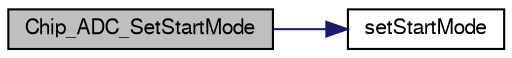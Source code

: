 digraph "Chip_ADC_SetStartMode"
{
  edge [fontname="FreeSans",fontsize="10",labelfontname="FreeSans",labelfontsize="10"];
  node [fontname="FreeSans",fontsize="10",shape=record];
  rankdir="LR";
  Node1 [label="Chip_ADC_SetStartMode",height=0.2,width=0.4,color="black", fillcolor="grey75", style="filled", fontcolor="black"];
  Node1 -> Node2 [color="midnightblue",fontsize="10",style="solid"];
  Node2 [label="setStartMode",height=0.2,width=0.4,color="black", fillcolor="white", style="filled",URL="$adc__17xx__40xx_8c.html#a4797a87bc88aa9cc910b6c527ed340f3"];
}
